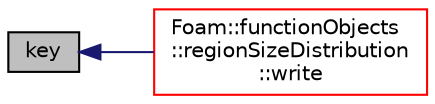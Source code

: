 digraph "key"
{
  bgcolor="transparent";
  edge [fontname="Helvetica",fontsize="10",labelfontname="Helvetica",labelfontsize="10"];
  node [fontname="Helvetica",fontsize="10",shape=record];
  rankdir="LR";
  Node1 [label="key",height=0.2,width=0.4,color="black", fillcolor="grey75", style="filled", fontcolor="black"];
  Node1 -> Node2 [dir="back",color="midnightblue",fontsize="10",style="solid",fontname="Helvetica"];
  Node2 [label="Foam::functionObjects\l::regionSizeDistribution\l::write",height=0.2,width=0.4,color="red",URL="$a02189.html#aac759501cf6c7895a70eecbef0226ae1",tooltip="Calculate the regionSizeDistribution and write. "];
}
